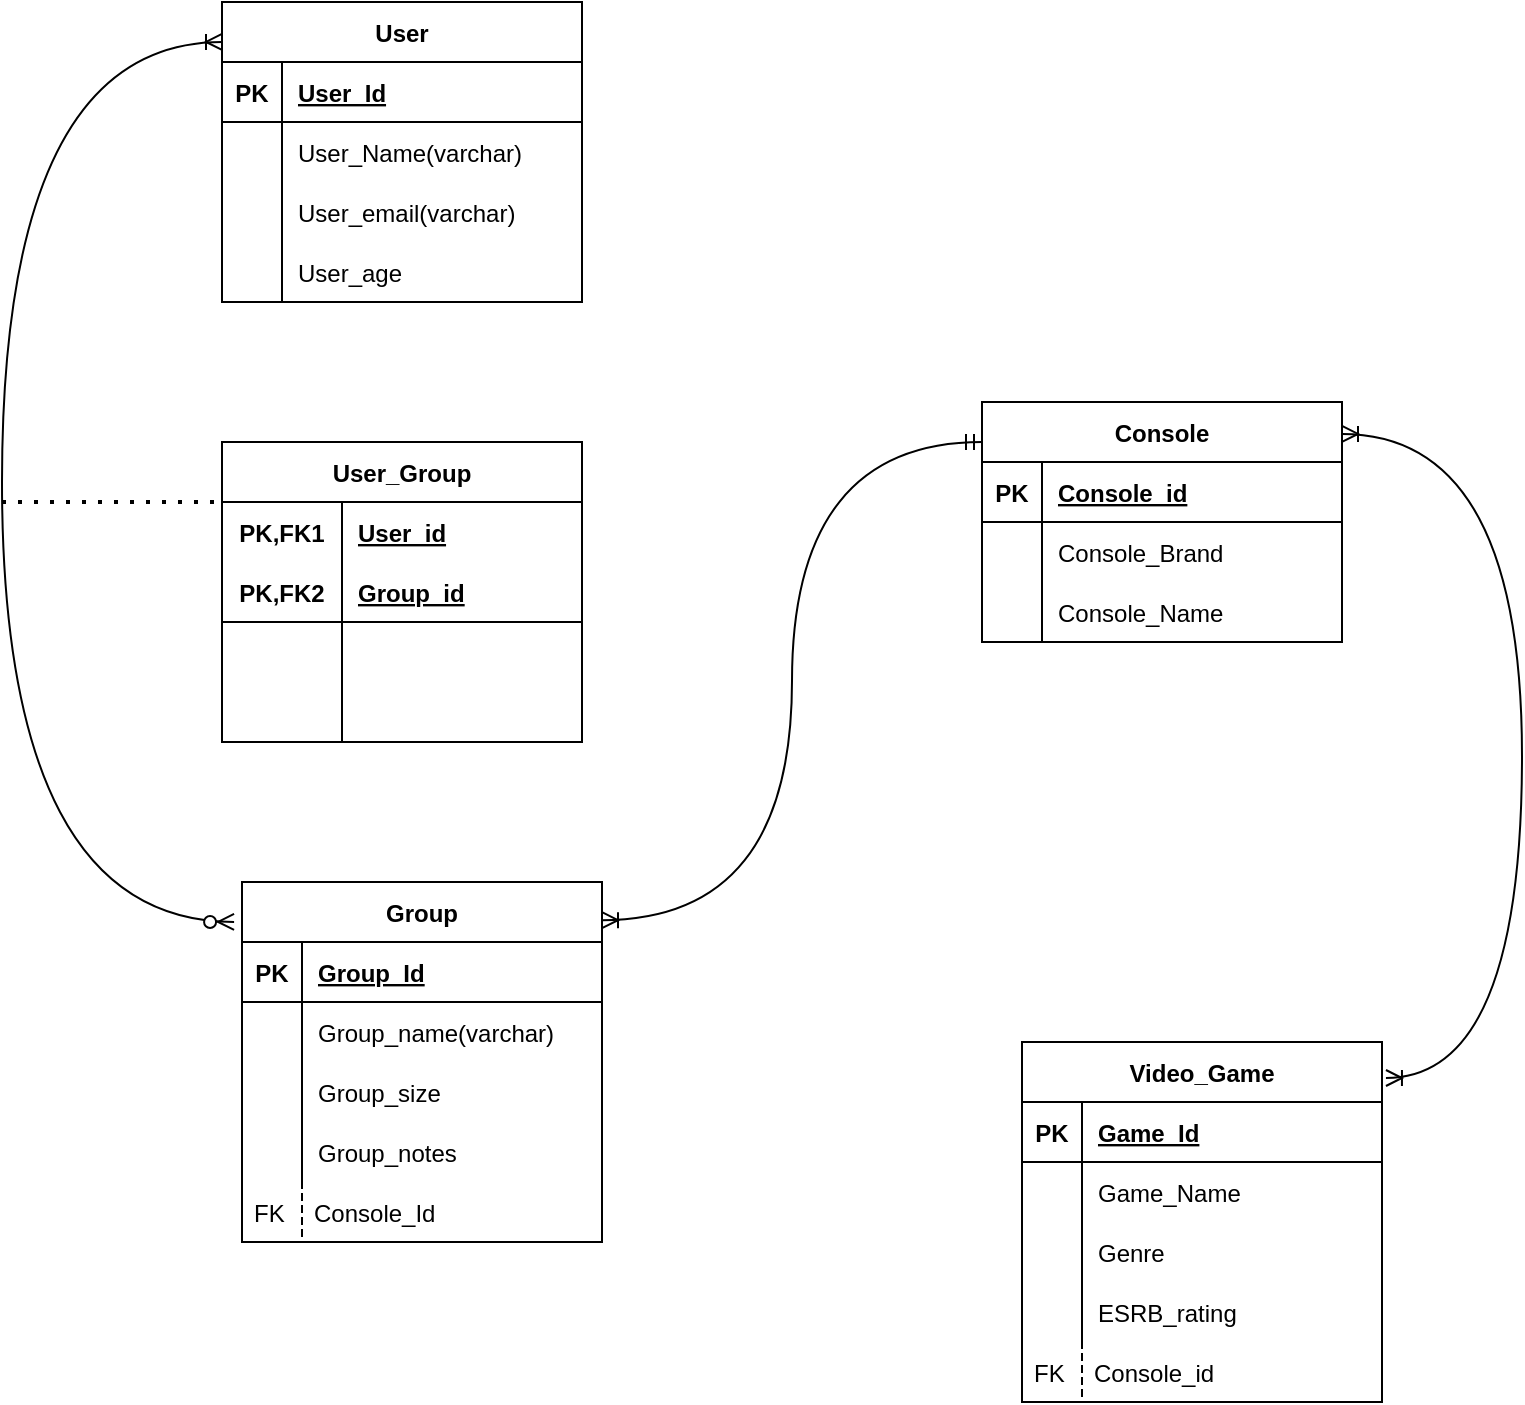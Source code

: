 <mxfile version="20.7.4" type="device"><diagram id="xjrFnyjrkKPQ5fpL-8wQ" name="Page-1"><mxGraphModel dx="2268" dy="820" grid="1" gridSize="10" guides="1" tooltips="1" connect="1" arrows="1" fold="1" page="1" pageScale="1" pageWidth="850" pageHeight="1100" math="0" shadow="0"><root><mxCell id="0"/><mxCell id="1" parent="0"/><mxCell id="Dsa_LI8yqHdDMWZ9SvrC-1" value="Group" style="shape=table;startSize=30;container=1;collapsible=1;childLayout=tableLayout;fixedRows=1;rowLines=0;fontStyle=1;align=center;resizeLast=1;" vertex="1" parent="1"><mxGeometry x="120" y="510" width="180" height="180" as="geometry"/></mxCell><mxCell id="Dsa_LI8yqHdDMWZ9SvrC-2" value="" style="shape=tableRow;horizontal=0;startSize=0;swimlaneHead=0;swimlaneBody=0;fillColor=none;collapsible=0;dropTarget=0;points=[[0,0.5],[1,0.5]];portConstraint=eastwest;top=0;left=0;right=0;bottom=1;" vertex="1" parent="Dsa_LI8yqHdDMWZ9SvrC-1"><mxGeometry y="30" width="180" height="30" as="geometry"/></mxCell><mxCell id="Dsa_LI8yqHdDMWZ9SvrC-3" value="PK" style="shape=partialRectangle;connectable=0;fillColor=none;top=0;left=0;bottom=0;right=0;fontStyle=1;overflow=hidden;" vertex="1" parent="Dsa_LI8yqHdDMWZ9SvrC-2"><mxGeometry width="30" height="30" as="geometry"><mxRectangle width="30" height="30" as="alternateBounds"/></mxGeometry></mxCell><mxCell id="Dsa_LI8yqHdDMWZ9SvrC-4" value="Group_Id" style="shape=partialRectangle;connectable=0;fillColor=none;top=0;left=0;bottom=0;right=0;align=left;spacingLeft=6;fontStyle=5;overflow=hidden;" vertex="1" parent="Dsa_LI8yqHdDMWZ9SvrC-2"><mxGeometry x="30" width="150" height="30" as="geometry"><mxRectangle width="150" height="30" as="alternateBounds"/></mxGeometry></mxCell><mxCell id="Dsa_LI8yqHdDMWZ9SvrC-5" value="" style="shape=tableRow;horizontal=0;startSize=0;swimlaneHead=0;swimlaneBody=0;fillColor=none;collapsible=0;dropTarget=0;points=[[0,0.5],[1,0.5]];portConstraint=eastwest;top=0;left=0;right=0;bottom=0;" vertex="1" parent="Dsa_LI8yqHdDMWZ9SvrC-1"><mxGeometry y="60" width="180" height="30" as="geometry"/></mxCell><mxCell id="Dsa_LI8yqHdDMWZ9SvrC-6" value="" style="shape=partialRectangle;connectable=0;fillColor=none;top=0;left=0;bottom=0;right=0;editable=1;overflow=hidden;" vertex="1" parent="Dsa_LI8yqHdDMWZ9SvrC-5"><mxGeometry width="30" height="30" as="geometry"><mxRectangle width="30" height="30" as="alternateBounds"/></mxGeometry></mxCell><mxCell id="Dsa_LI8yqHdDMWZ9SvrC-7" value="Group_name(varchar)" style="shape=partialRectangle;connectable=0;fillColor=none;top=0;left=0;bottom=0;right=0;align=left;spacingLeft=6;overflow=hidden;" vertex="1" parent="Dsa_LI8yqHdDMWZ9SvrC-5"><mxGeometry x="30" width="150" height="30" as="geometry"><mxRectangle width="150" height="30" as="alternateBounds"/></mxGeometry></mxCell><mxCell id="Dsa_LI8yqHdDMWZ9SvrC-8" value="" style="shape=tableRow;horizontal=0;startSize=0;swimlaneHead=0;swimlaneBody=0;fillColor=none;collapsible=0;dropTarget=0;points=[[0,0.5],[1,0.5]];portConstraint=eastwest;top=0;left=0;right=0;bottom=0;" vertex="1" parent="Dsa_LI8yqHdDMWZ9SvrC-1"><mxGeometry y="90" width="180" height="30" as="geometry"/></mxCell><mxCell id="Dsa_LI8yqHdDMWZ9SvrC-9" value="" style="shape=partialRectangle;connectable=0;fillColor=none;top=0;left=0;bottom=0;right=0;editable=1;overflow=hidden;" vertex="1" parent="Dsa_LI8yqHdDMWZ9SvrC-8"><mxGeometry width="30" height="30" as="geometry"><mxRectangle width="30" height="30" as="alternateBounds"/></mxGeometry></mxCell><mxCell id="Dsa_LI8yqHdDMWZ9SvrC-10" value="Group_size" style="shape=partialRectangle;connectable=0;fillColor=none;top=0;left=0;bottom=0;right=0;align=left;spacingLeft=6;overflow=hidden;" vertex="1" parent="Dsa_LI8yqHdDMWZ9SvrC-8"><mxGeometry x="30" width="150" height="30" as="geometry"><mxRectangle width="150" height="30" as="alternateBounds"/></mxGeometry></mxCell><mxCell id="Dsa_LI8yqHdDMWZ9SvrC-11" value="" style="shape=tableRow;horizontal=0;startSize=0;swimlaneHead=0;swimlaneBody=0;fillColor=none;collapsible=0;dropTarget=0;points=[[0,0.5],[1,0.5]];portConstraint=eastwest;top=0;left=0;right=0;bottom=0;" vertex="1" parent="Dsa_LI8yqHdDMWZ9SvrC-1"><mxGeometry y="120" width="180" height="30" as="geometry"/></mxCell><mxCell id="Dsa_LI8yqHdDMWZ9SvrC-12" value="" style="shape=partialRectangle;connectable=0;fillColor=none;top=0;left=0;bottom=0;right=0;editable=1;overflow=hidden;" vertex="1" parent="Dsa_LI8yqHdDMWZ9SvrC-11"><mxGeometry width="30" height="30" as="geometry"><mxRectangle width="30" height="30" as="alternateBounds"/></mxGeometry></mxCell><mxCell id="Dsa_LI8yqHdDMWZ9SvrC-13" value="Group_notes" style="shape=partialRectangle;connectable=0;fillColor=none;top=0;left=0;bottom=0;right=0;align=left;spacingLeft=6;overflow=hidden;" vertex="1" parent="Dsa_LI8yqHdDMWZ9SvrC-11"><mxGeometry x="30" width="150" height="30" as="geometry"><mxRectangle width="150" height="30" as="alternateBounds"/></mxGeometry></mxCell><mxCell id="Dsa_LI8yqHdDMWZ9SvrC-14" value="User" style="shape=table;startSize=30;container=1;collapsible=1;childLayout=tableLayout;fixedRows=1;rowLines=0;fontStyle=1;align=center;resizeLast=1;" vertex="1" parent="1"><mxGeometry x="110" y="70" width="180" height="150" as="geometry"/></mxCell><mxCell id="Dsa_LI8yqHdDMWZ9SvrC-15" value="" style="shape=tableRow;horizontal=0;startSize=0;swimlaneHead=0;swimlaneBody=0;fillColor=none;collapsible=0;dropTarget=0;points=[[0,0.5],[1,0.5]];portConstraint=eastwest;top=0;left=0;right=0;bottom=1;" vertex="1" parent="Dsa_LI8yqHdDMWZ9SvrC-14"><mxGeometry y="30" width="180" height="30" as="geometry"/></mxCell><mxCell id="Dsa_LI8yqHdDMWZ9SvrC-16" value="PK" style="shape=partialRectangle;connectable=0;fillColor=none;top=0;left=0;bottom=0;right=0;fontStyle=1;overflow=hidden;" vertex="1" parent="Dsa_LI8yqHdDMWZ9SvrC-15"><mxGeometry width="30" height="30" as="geometry"><mxRectangle width="30" height="30" as="alternateBounds"/></mxGeometry></mxCell><mxCell id="Dsa_LI8yqHdDMWZ9SvrC-17" value="User_Id" style="shape=partialRectangle;connectable=0;fillColor=none;top=0;left=0;bottom=0;right=0;align=left;spacingLeft=6;fontStyle=5;overflow=hidden;" vertex="1" parent="Dsa_LI8yqHdDMWZ9SvrC-15"><mxGeometry x="30" width="150" height="30" as="geometry"><mxRectangle width="150" height="30" as="alternateBounds"/></mxGeometry></mxCell><mxCell id="Dsa_LI8yqHdDMWZ9SvrC-18" value="" style="shape=tableRow;horizontal=0;startSize=0;swimlaneHead=0;swimlaneBody=0;fillColor=none;collapsible=0;dropTarget=0;points=[[0,0.5],[1,0.5]];portConstraint=eastwest;top=0;left=0;right=0;bottom=0;" vertex="1" parent="Dsa_LI8yqHdDMWZ9SvrC-14"><mxGeometry y="60" width="180" height="30" as="geometry"/></mxCell><mxCell id="Dsa_LI8yqHdDMWZ9SvrC-19" value="" style="shape=partialRectangle;connectable=0;fillColor=none;top=0;left=0;bottom=0;right=0;editable=1;overflow=hidden;" vertex="1" parent="Dsa_LI8yqHdDMWZ9SvrC-18"><mxGeometry width="30" height="30" as="geometry"><mxRectangle width="30" height="30" as="alternateBounds"/></mxGeometry></mxCell><mxCell id="Dsa_LI8yqHdDMWZ9SvrC-20" value="User_Name(varchar)" style="shape=partialRectangle;connectable=0;fillColor=none;top=0;left=0;bottom=0;right=0;align=left;spacingLeft=6;overflow=hidden;" vertex="1" parent="Dsa_LI8yqHdDMWZ9SvrC-18"><mxGeometry x="30" width="150" height="30" as="geometry"><mxRectangle width="150" height="30" as="alternateBounds"/></mxGeometry></mxCell><mxCell id="Dsa_LI8yqHdDMWZ9SvrC-21" value="" style="shape=tableRow;horizontal=0;startSize=0;swimlaneHead=0;swimlaneBody=0;fillColor=none;collapsible=0;dropTarget=0;points=[[0,0.5],[1,0.5]];portConstraint=eastwest;top=0;left=0;right=0;bottom=0;" vertex="1" parent="Dsa_LI8yqHdDMWZ9SvrC-14"><mxGeometry y="90" width="180" height="30" as="geometry"/></mxCell><mxCell id="Dsa_LI8yqHdDMWZ9SvrC-22" value="" style="shape=partialRectangle;connectable=0;fillColor=none;top=0;left=0;bottom=0;right=0;editable=1;overflow=hidden;" vertex="1" parent="Dsa_LI8yqHdDMWZ9SvrC-21"><mxGeometry width="30" height="30" as="geometry"><mxRectangle width="30" height="30" as="alternateBounds"/></mxGeometry></mxCell><mxCell id="Dsa_LI8yqHdDMWZ9SvrC-23" value="User_email(varchar)" style="shape=partialRectangle;connectable=0;fillColor=none;top=0;left=0;bottom=0;right=0;align=left;spacingLeft=6;overflow=hidden;" vertex="1" parent="Dsa_LI8yqHdDMWZ9SvrC-21"><mxGeometry x="30" width="150" height="30" as="geometry"><mxRectangle width="150" height="30" as="alternateBounds"/></mxGeometry></mxCell><mxCell id="Dsa_LI8yqHdDMWZ9SvrC-24" value="" style="shape=tableRow;horizontal=0;startSize=0;swimlaneHead=0;swimlaneBody=0;fillColor=none;collapsible=0;dropTarget=0;points=[[0,0.5],[1,0.5]];portConstraint=eastwest;top=0;left=0;right=0;bottom=0;" vertex="1" parent="Dsa_LI8yqHdDMWZ9SvrC-14"><mxGeometry y="120" width="180" height="30" as="geometry"/></mxCell><mxCell id="Dsa_LI8yqHdDMWZ9SvrC-25" value="" style="shape=partialRectangle;connectable=0;fillColor=none;top=0;left=0;bottom=0;right=0;editable=1;overflow=hidden;" vertex="1" parent="Dsa_LI8yqHdDMWZ9SvrC-24"><mxGeometry width="30" height="30" as="geometry"><mxRectangle width="30" height="30" as="alternateBounds"/></mxGeometry></mxCell><mxCell id="Dsa_LI8yqHdDMWZ9SvrC-26" value="User_age" style="shape=partialRectangle;connectable=0;fillColor=none;top=0;left=0;bottom=0;right=0;align=left;spacingLeft=6;overflow=hidden;" vertex="1" parent="Dsa_LI8yqHdDMWZ9SvrC-24"><mxGeometry x="30" width="150" height="30" as="geometry"><mxRectangle width="150" height="30" as="alternateBounds"/></mxGeometry></mxCell><mxCell id="Dsa_LI8yqHdDMWZ9SvrC-27" value="User_Group" style="shape=table;startSize=30;container=1;collapsible=1;childLayout=tableLayout;fixedRows=1;rowLines=0;fontStyle=1;align=center;resizeLast=1;" vertex="1" parent="1"><mxGeometry x="110" y="290" width="180" height="150" as="geometry"/></mxCell><mxCell id="Dsa_LI8yqHdDMWZ9SvrC-28" value="" style="shape=tableRow;horizontal=0;startSize=0;swimlaneHead=0;swimlaneBody=0;fillColor=none;collapsible=0;dropTarget=0;points=[[0,0.5],[1,0.5]];portConstraint=eastwest;top=0;left=0;right=0;bottom=0;" vertex="1" parent="Dsa_LI8yqHdDMWZ9SvrC-27"><mxGeometry y="30" width="180" height="30" as="geometry"/></mxCell><mxCell id="Dsa_LI8yqHdDMWZ9SvrC-29" value="PK,FK1" style="shape=partialRectangle;connectable=0;fillColor=none;top=0;left=0;bottom=0;right=0;fontStyle=1;overflow=hidden;" vertex="1" parent="Dsa_LI8yqHdDMWZ9SvrC-28"><mxGeometry width="60" height="30" as="geometry"><mxRectangle width="60" height="30" as="alternateBounds"/></mxGeometry></mxCell><mxCell id="Dsa_LI8yqHdDMWZ9SvrC-30" value="User_id" style="shape=partialRectangle;connectable=0;fillColor=none;top=0;left=0;bottom=0;right=0;align=left;spacingLeft=6;fontStyle=5;overflow=hidden;" vertex="1" parent="Dsa_LI8yqHdDMWZ9SvrC-28"><mxGeometry x="60" width="120" height="30" as="geometry"><mxRectangle width="120" height="30" as="alternateBounds"/></mxGeometry></mxCell><mxCell id="Dsa_LI8yqHdDMWZ9SvrC-31" value="" style="shape=tableRow;horizontal=0;startSize=0;swimlaneHead=0;swimlaneBody=0;fillColor=none;collapsible=0;dropTarget=0;points=[[0,0.5],[1,0.5]];portConstraint=eastwest;top=0;left=0;right=0;bottom=1;" vertex="1" parent="Dsa_LI8yqHdDMWZ9SvrC-27"><mxGeometry y="60" width="180" height="30" as="geometry"/></mxCell><mxCell id="Dsa_LI8yqHdDMWZ9SvrC-32" value="PK,FK2" style="shape=partialRectangle;connectable=0;fillColor=none;top=0;left=0;bottom=0;right=0;fontStyle=1;overflow=hidden;" vertex="1" parent="Dsa_LI8yqHdDMWZ9SvrC-31"><mxGeometry width="60" height="30" as="geometry"><mxRectangle width="60" height="30" as="alternateBounds"/></mxGeometry></mxCell><mxCell id="Dsa_LI8yqHdDMWZ9SvrC-33" value="Group_id" style="shape=partialRectangle;connectable=0;fillColor=none;top=0;left=0;bottom=0;right=0;align=left;spacingLeft=6;fontStyle=5;overflow=hidden;" vertex="1" parent="Dsa_LI8yqHdDMWZ9SvrC-31"><mxGeometry x="60" width="120" height="30" as="geometry"><mxRectangle width="120" height="30" as="alternateBounds"/></mxGeometry></mxCell><mxCell id="Dsa_LI8yqHdDMWZ9SvrC-34" value="" style="shape=tableRow;horizontal=0;startSize=0;swimlaneHead=0;swimlaneBody=0;fillColor=none;collapsible=0;dropTarget=0;points=[[0,0.5],[1,0.5]];portConstraint=eastwest;top=0;left=0;right=0;bottom=0;" vertex="1" parent="Dsa_LI8yqHdDMWZ9SvrC-27"><mxGeometry y="90" width="180" height="30" as="geometry"/></mxCell><mxCell id="Dsa_LI8yqHdDMWZ9SvrC-35" value="" style="shape=partialRectangle;connectable=0;fillColor=none;top=0;left=0;bottom=0;right=0;editable=1;overflow=hidden;" vertex="1" parent="Dsa_LI8yqHdDMWZ9SvrC-34"><mxGeometry width="60" height="30" as="geometry"><mxRectangle width="60" height="30" as="alternateBounds"/></mxGeometry></mxCell><mxCell id="Dsa_LI8yqHdDMWZ9SvrC-36" value="" style="shape=partialRectangle;connectable=0;fillColor=none;top=0;left=0;bottom=0;right=0;align=left;spacingLeft=6;overflow=hidden;" vertex="1" parent="Dsa_LI8yqHdDMWZ9SvrC-34"><mxGeometry x="60" width="120" height="30" as="geometry"><mxRectangle width="120" height="30" as="alternateBounds"/></mxGeometry></mxCell><mxCell id="Dsa_LI8yqHdDMWZ9SvrC-37" value="" style="shape=tableRow;horizontal=0;startSize=0;swimlaneHead=0;swimlaneBody=0;fillColor=none;collapsible=0;dropTarget=0;points=[[0,0.5],[1,0.5]];portConstraint=eastwest;top=0;left=0;right=0;bottom=0;" vertex="1" parent="Dsa_LI8yqHdDMWZ9SvrC-27"><mxGeometry y="120" width="180" height="30" as="geometry"/></mxCell><mxCell id="Dsa_LI8yqHdDMWZ9SvrC-38" value="" style="shape=partialRectangle;connectable=0;fillColor=none;top=0;left=0;bottom=0;right=0;editable=1;overflow=hidden;" vertex="1" parent="Dsa_LI8yqHdDMWZ9SvrC-37"><mxGeometry width="60" height="30" as="geometry"><mxRectangle width="60" height="30" as="alternateBounds"/></mxGeometry></mxCell><mxCell id="Dsa_LI8yqHdDMWZ9SvrC-39" value="" style="shape=partialRectangle;connectable=0;fillColor=none;top=0;left=0;bottom=0;right=0;align=left;spacingLeft=6;overflow=hidden;" vertex="1" parent="Dsa_LI8yqHdDMWZ9SvrC-37"><mxGeometry x="60" width="120" height="30" as="geometry"><mxRectangle width="120" height="30" as="alternateBounds"/></mxGeometry></mxCell><mxCell id="Dsa_LI8yqHdDMWZ9SvrC-40" value="" style="endArrow=none;dashed=1;html=1;dashPattern=1 3;strokeWidth=2;rounded=0;" edge="1" parent="1"><mxGeometry width="50" height="50" relative="1" as="geometry"><mxPoint y="320" as="sourcePoint"/><mxPoint x="110" y="320" as="targetPoint"/></mxGeometry></mxCell><mxCell id="Dsa_LI8yqHdDMWZ9SvrC-42" value="Video_Game" style="shape=table;startSize=30;container=1;collapsible=1;childLayout=tableLayout;fixedRows=1;rowLines=0;fontStyle=1;align=center;resizeLast=1;" vertex="1" parent="1"><mxGeometry x="510" y="590" width="180" height="180" as="geometry"/></mxCell><mxCell id="Dsa_LI8yqHdDMWZ9SvrC-43" value="" style="shape=tableRow;horizontal=0;startSize=0;swimlaneHead=0;swimlaneBody=0;fillColor=none;collapsible=0;dropTarget=0;points=[[0,0.5],[1,0.5]];portConstraint=eastwest;top=0;left=0;right=0;bottom=1;" vertex="1" parent="Dsa_LI8yqHdDMWZ9SvrC-42"><mxGeometry y="30" width="180" height="30" as="geometry"/></mxCell><mxCell id="Dsa_LI8yqHdDMWZ9SvrC-44" value="PK" style="shape=partialRectangle;connectable=0;fillColor=none;top=0;left=0;bottom=0;right=0;fontStyle=1;overflow=hidden;" vertex="1" parent="Dsa_LI8yqHdDMWZ9SvrC-43"><mxGeometry width="30" height="30" as="geometry"><mxRectangle width="30" height="30" as="alternateBounds"/></mxGeometry></mxCell><mxCell id="Dsa_LI8yqHdDMWZ9SvrC-45" value="Game_Id" style="shape=partialRectangle;connectable=0;fillColor=none;top=0;left=0;bottom=0;right=0;align=left;spacingLeft=6;fontStyle=5;overflow=hidden;" vertex="1" parent="Dsa_LI8yqHdDMWZ9SvrC-43"><mxGeometry x="30" width="150" height="30" as="geometry"><mxRectangle width="150" height="30" as="alternateBounds"/></mxGeometry></mxCell><mxCell id="Dsa_LI8yqHdDMWZ9SvrC-46" value="" style="shape=tableRow;horizontal=0;startSize=0;swimlaneHead=0;swimlaneBody=0;fillColor=none;collapsible=0;dropTarget=0;points=[[0,0.5],[1,0.5]];portConstraint=eastwest;top=0;left=0;right=0;bottom=0;" vertex="1" parent="Dsa_LI8yqHdDMWZ9SvrC-42"><mxGeometry y="60" width="180" height="30" as="geometry"/></mxCell><mxCell id="Dsa_LI8yqHdDMWZ9SvrC-47" value="" style="shape=partialRectangle;connectable=0;fillColor=none;top=0;left=0;bottom=0;right=0;editable=1;overflow=hidden;" vertex="1" parent="Dsa_LI8yqHdDMWZ9SvrC-46"><mxGeometry width="30" height="30" as="geometry"><mxRectangle width="30" height="30" as="alternateBounds"/></mxGeometry></mxCell><mxCell id="Dsa_LI8yqHdDMWZ9SvrC-48" value="Game_Name" style="shape=partialRectangle;connectable=0;fillColor=none;top=0;left=0;bottom=0;right=0;align=left;spacingLeft=6;overflow=hidden;" vertex="1" parent="Dsa_LI8yqHdDMWZ9SvrC-46"><mxGeometry x="30" width="150" height="30" as="geometry"><mxRectangle width="150" height="30" as="alternateBounds"/></mxGeometry></mxCell><mxCell id="Dsa_LI8yqHdDMWZ9SvrC-49" value="" style="shape=tableRow;horizontal=0;startSize=0;swimlaneHead=0;swimlaneBody=0;fillColor=none;collapsible=0;dropTarget=0;points=[[0,0.5],[1,0.5]];portConstraint=eastwest;top=0;left=0;right=0;bottom=0;" vertex="1" parent="Dsa_LI8yqHdDMWZ9SvrC-42"><mxGeometry y="90" width="180" height="30" as="geometry"/></mxCell><mxCell id="Dsa_LI8yqHdDMWZ9SvrC-50" value="" style="shape=partialRectangle;connectable=0;fillColor=none;top=0;left=0;bottom=0;right=0;editable=1;overflow=hidden;" vertex="1" parent="Dsa_LI8yqHdDMWZ9SvrC-49"><mxGeometry width="30" height="30" as="geometry"><mxRectangle width="30" height="30" as="alternateBounds"/></mxGeometry></mxCell><mxCell id="Dsa_LI8yqHdDMWZ9SvrC-51" value="Genre" style="shape=partialRectangle;connectable=0;fillColor=none;top=0;left=0;bottom=0;right=0;align=left;spacingLeft=6;overflow=hidden;" vertex="1" parent="Dsa_LI8yqHdDMWZ9SvrC-49"><mxGeometry x="30" width="150" height="30" as="geometry"><mxRectangle width="150" height="30" as="alternateBounds"/></mxGeometry></mxCell><mxCell id="Dsa_LI8yqHdDMWZ9SvrC-52" value="" style="shape=tableRow;horizontal=0;startSize=0;swimlaneHead=0;swimlaneBody=0;fillColor=none;collapsible=0;dropTarget=0;points=[[0,0.5],[1,0.5]];portConstraint=eastwest;top=0;left=0;right=0;bottom=0;" vertex="1" parent="Dsa_LI8yqHdDMWZ9SvrC-42"><mxGeometry y="120" width="180" height="30" as="geometry"/></mxCell><mxCell id="Dsa_LI8yqHdDMWZ9SvrC-53" value="" style="shape=partialRectangle;connectable=0;fillColor=none;top=0;left=0;bottom=0;right=0;editable=1;overflow=hidden;" vertex="1" parent="Dsa_LI8yqHdDMWZ9SvrC-52"><mxGeometry width="30" height="30" as="geometry"><mxRectangle width="30" height="30" as="alternateBounds"/></mxGeometry></mxCell><mxCell id="Dsa_LI8yqHdDMWZ9SvrC-54" value="ESRB_rating" style="shape=partialRectangle;connectable=0;fillColor=none;top=0;left=0;bottom=0;right=0;align=left;spacingLeft=6;overflow=hidden;" vertex="1" parent="Dsa_LI8yqHdDMWZ9SvrC-52"><mxGeometry x="30" width="150" height="30" as="geometry"><mxRectangle width="150" height="30" as="alternateBounds"/></mxGeometry></mxCell><mxCell id="Dsa_LI8yqHdDMWZ9SvrC-55" value="Console_Id" style="shape=partialRectangle;fillColor=none;align=left;verticalAlign=middle;strokeColor=none;spacingLeft=34;rotatable=0;points=[[0,0.5],[1,0.5]];portConstraint=eastwest;dropTarget=0;" vertex="1" parent="1"><mxGeometry x="120" y="660" width="90" height="30" as="geometry"/></mxCell><mxCell id="Dsa_LI8yqHdDMWZ9SvrC-56" value="FK" style="shape=partialRectangle;top=0;left=0;bottom=0;fillColor=none;stokeWidth=1;dashed=1;align=left;verticalAlign=middle;spacingLeft=4;spacingRight=4;overflow=hidden;rotatable=0;points=[];portConstraint=eastwest;part=1;" vertex="1" connectable="0" parent="Dsa_LI8yqHdDMWZ9SvrC-55"><mxGeometry width="30" height="30" as="geometry"/></mxCell><mxCell id="Dsa_LI8yqHdDMWZ9SvrC-57" value="Console" style="shape=table;startSize=30;container=1;collapsible=1;childLayout=tableLayout;fixedRows=1;rowLines=0;fontStyle=1;align=center;resizeLast=1;" vertex="1" parent="1"><mxGeometry x="490" y="270" width="180" height="120" as="geometry"/></mxCell><mxCell id="Dsa_LI8yqHdDMWZ9SvrC-58" value="" style="shape=tableRow;horizontal=0;startSize=0;swimlaneHead=0;swimlaneBody=0;fillColor=none;collapsible=0;dropTarget=0;points=[[0,0.5],[1,0.5]];portConstraint=eastwest;top=0;left=0;right=0;bottom=1;" vertex="1" parent="Dsa_LI8yqHdDMWZ9SvrC-57"><mxGeometry y="30" width="180" height="30" as="geometry"/></mxCell><mxCell id="Dsa_LI8yqHdDMWZ9SvrC-59" value="PK" style="shape=partialRectangle;connectable=0;fillColor=none;top=0;left=0;bottom=0;right=0;fontStyle=1;overflow=hidden;" vertex="1" parent="Dsa_LI8yqHdDMWZ9SvrC-58"><mxGeometry width="30" height="30" as="geometry"><mxRectangle width="30" height="30" as="alternateBounds"/></mxGeometry></mxCell><mxCell id="Dsa_LI8yqHdDMWZ9SvrC-60" value="Console_id" style="shape=partialRectangle;connectable=0;fillColor=none;top=0;left=0;bottom=0;right=0;align=left;spacingLeft=6;fontStyle=5;overflow=hidden;" vertex="1" parent="Dsa_LI8yqHdDMWZ9SvrC-58"><mxGeometry x="30" width="150" height="30" as="geometry"><mxRectangle width="150" height="30" as="alternateBounds"/></mxGeometry></mxCell><mxCell id="Dsa_LI8yqHdDMWZ9SvrC-61" value="" style="shape=tableRow;horizontal=0;startSize=0;swimlaneHead=0;swimlaneBody=0;fillColor=none;collapsible=0;dropTarget=0;points=[[0,0.5],[1,0.5]];portConstraint=eastwest;top=0;left=0;right=0;bottom=0;" vertex="1" parent="Dsa_LI8yqHdDMWZ9SvrC-57"><mxGeometry y="60" width="180" height="30" as="geometry"/></mxCell><mxCell id="Dsa_LI8yqHdDMWZ9SvrC-62" value="" style="shape=partialRectangle;connectable=0;fillColor=none;top=0;left=0;bottom=0;right=0;editable=1;overflow=hidden;" vertex="1" parent="Dsa_LI8yqHdDMWZ9SvrC-61"><mxGeometry width="30" height="30" as="geometry"><mxRectangle width="30" height="30" as="alternateBounds"/></mxGeometry></mxCell><mxCell id="Dsa_LI8yqHdDMWZ9SvrC-63" value="Console_Brand" style="shape=partialRectangle;connectable=0;fillColor=none;top=0;left=0;bottom=0;right=0;align=left;spacingLeft=6;overflow=hidden;" vertex="1" parent="Dsa_LI8yqHdDMWZ9SvrC-61"><mxGeometry x="30" width="150" height="30" as="geometry"><mxRectangle width="150" height="30" as="alternateBounds"/></mxGeometry></mxCell><mxCell id="Dsa_LI8yqHdDMWZ9SvrC-64" value="" style="shape=tableRow;horizontal=0;startSize=0;swimlaneHead=0;swimlaneBody=0;fillColor=none;collapsible=0;dropTarget=0;points=[[0,0.5],[1,0.5]];portConstraint=eastwest;top=0;left=0;right=0;bottom=0;" vertex="1" parent="Dsa_LI8yqHdDMWZ9SvrC-57"><mxGeometry y="90" width="180" height="30" as="geometry"/></mxCell><mxCell id="Dsa_LI8yqHdDMWZ9SvrC-65" value="" style="shape=partialRectangle;connectable=0;fillColor=none;top=0;left=0;bottom=0;right=0;editable=1;overflow=hidden;" vertex="1" parent="Dsa_LI8yqHdDMWZ9SvrC-64"><mxGeometry width="30" height="30" as="geometry"><mxRectangle width="30" height="30" as="alternateBounds"/></mxGeometry></mxCell><mxCell id="Dsa_LI8yqHdDMWZ9SvrC-66" value="Console_Name" style="shape=partialRectangle;connectable=0;fillColor=none;top=0;left=0;bottom=0;right=0;align=left;spacingLeft=6;overflow=hidden;" vertex="1" parent="Dsa_LI8yqHdDMWZ9SvrC-64"><mxGeometry x="30" width="150" height="30" as="geometry"><mxRectangle width="150" height="30" as="alternateBounds"/></mxGeometry></mxCell><mxCell id="Dsa_LI8yqHdDMWZ9SvrC-70" value="Console_id" style="shape=partialRectangle;fillColor=none;align=left;verticalAlign=middle;strokeColor=none;spacingLeft=34;rotatable=0;points=[[0,0.5],[1,0.5]];portConstraint=eastwest;dropTarget=0;" vertex="1" parent="1"><mxGeometry x="510" y="740" width="90" height="30" as="geometry"/></mxCell><mxCell id="Dsa_LI8yqHdDMWZ9SvrC-71" value="FK" style="shape=partialRectangle;top=0;left=0;bottom=0;fillColor=none;stokeWidth=1;dashed=1;align=left;verticalAlign=middle;spacingLeft=4;spacingRight=4;overflow=hidden;rotatable=0;points=[];portConstraint=eastwest;part=1;" vertex="1" connectable="0" parent="Dsa_LI8yqHdDMWZ9SvrC-70"><mxGeometry width="30" height="30" as="geometry"/></mxCell><mxCell id="Dsa_LI8yqHdDMWZ9SvrC-73" value="" style="edgeStyle=orthogonalEdgeStyle;fontSize=12;html=1;endArrow=ERoneToMany;startArrow=ERoneToMany;rounded=0;curved=1;entryX=1;entryY=0.133;entryDx=0;entryDy=0;entryPerimeter=0;exitX=1.011;exitY=0.1;exitDx=0;exitDy=0;exitPerimeter=0;" edge="1" parent="1" source="Dsa_LI8yqHdDMWZ9SvrC-42" target="Dsa_LI8yqHdDMWZ9SvrC-57"><mxGeometry width="100" height="100" relative="1" as="geometry"><mxPoint x="760" y="540" as="sourcePoint"/><mxPoint x="800" y="430" as="targetPoint"/><Array as="points"><mxPoint x="760" y="608"/><mxPoint x="760" y="286"/></Array></mxGeometry></mxCell><mxCell id="Dsa_LI8yqHdDMWZ9SvrC-75" value="" style="edgeStyle=orthogonalEdgeStyle;fontSize=12;html=1;endArrow=ERoneToMany;startArrow=ERmandOne;rounded=0;curved=1;entryX=1;entryY=0.106;entryDx=0;entryDy=0;entryPerimeter=0;exitX=0;exitY=0.167;exitDx=0;exitDy=0;exitPerimeter=0;" edge="1" parent="1" source="Dsa_LI8yqHdDMWZ9SvrC-57" target="Dsa_LI8yqHdDMWZ9SvrC-1"><mxGeometry width="100" height="100" relative="1" as="geometry"><mxPoint x="470" y="470" as="sourcePoint"/><mxPoint x="370" y="370" as="targetPoint"/></mxGeometry></mxCell><mxCell id="Dsa_LI8yqHdDMWZ9SvrC-76" value="" style="edgeStyle=orthogonalEdgeStyle;fontSize=12;html=1;endArrow=ERoneToMany;startArrow=ERzeroToMany;rounded=0;curved=1;entryX=0;entryY=0.133;entryDx=0;entryDy=0;entryPerimeter=0;exitX=-0.022;exitY=0.111;exitDx=0;exitDy=0;exitPerimeter=0;" edge="1" parent="1" source="Dsa_LI8yqHdDMWZ9SvrC-1" target="Dsa_LI8yqHdDMWZ9SvrC-14"><mxGeometry x="-1" y="446" width="100" height="100" relative="1" as="geometry"><mxPoint x="90" y="530" as="sourcePoint"/><mxPoint x="-160" y="150" as="targetPoint"/><Array as="points"><mxPoint y="530"/><mxPoint y="90"/></Array><mxPoint x="-420" y="296" as="offset"/></mxGeometry></mxCell></root></mxGraphModel></diagram></mxfile>